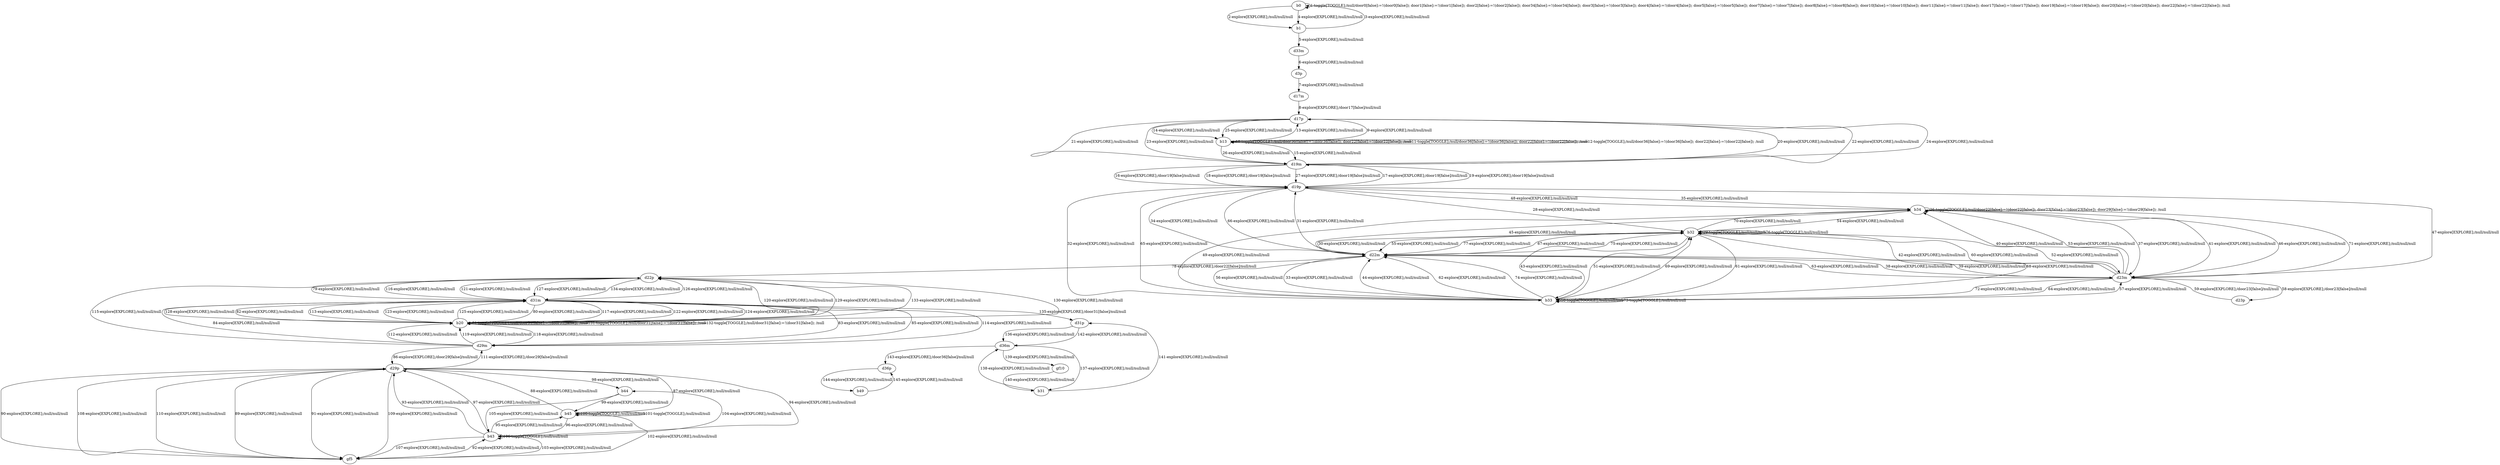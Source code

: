 # Total number of goals covered by this test: 2
# b49 --> d36p
# d36p --> b49

digraph g {
"b0" -> "b0" [label = "1-toggle[TOGGLE];/null/door0[false]:=!(door0[false]); door1[false]:=!(door1[false]); door2[false]:=!(door2[false]); door34[false]:=!(door34[false]); door3[false]:=!(door3[false]); door4[false]:=!(door4[false]); door5[false]:=!(door5[false]); door7[false]:=!(door7[false]); door8[false]:=!(door8[false]); door10[false]:=!(door10[false]); door11[false]:=!(door11[false]); door17[false]:=!(door17[false]); door19[false]:=!(door19[false]); door20[false]:=!(door20[false]); door22[false]:=!(door22[false]); /null"];
"b0" -> "b1" [label = "2-explore[EXPLORE];/null/null/null"];
"b1" -> "b0" [label = "3-explore[EXPLORE];/null/null/null"];
"b0" -> "b1" [label = "4-explore[EXPLORE];/null/null/null"];
"b1" -> "d33m" [label = "5-explore[EXPLORE];/null/null/null"];
"d33m" -> "d3p" [label = "6-explore[EXPLORE];/null/null/null"];
"d3p" -> "d17m" [label = "7-explore[EXPLORE];/null/null/null"];
"d17m" -> "d17p" [label = "8-explore[EXPLORE];/door17[false]/null/null"];
"d17p" -> "b13" [label = "9-explore[EXPLORE];/null/null/null"];
"b13" -> "b13" [label = "10-toggle[TOGGLE];/null/door36[false]:=!(door36[false]); door22[false]:=!(door22[false]); /null"];
"b13" -> "b13" [label = "11-toggle[TOGGLE];/null/door36[false]:=!(door36[false]); door22[false]:=!(door22[false]); /null"];
"b13" -> "b13" [label = "12-toggle[TOGGLE];/null/door36[false]:=!(door36[false]); door22[false]:=!(door22[false]); /null"];
"b13" -> "d17p" [label = "13-explore[EXPLORE];/null/null/null"];
"d17p" -> "b13" [label = "14-explore[EXPLORE];/null/null/null"];
"b13" -> "d19m" [label = "15-explore[EXPLORE];/null/null/null"];
"d19m" -> "d19p" [label = "16-explore[EXPLORE];/door19[false]/null/null"];
"d19p" -> "d19m" [label = "17-explore[EXPLORE];/door19[false]/null/null"];
"d19m" -> "d19p" [label = "18-explore[EXPLORE];/door19[false]/null/null"];
"d19p" -> "d19m" [label = "19-explore[EXPLORE];/door19[false]/null/null"];
"d19m" -> "d17p" [label = "20-explore[EXPLORE];/null/null/null"];
"d17p" -> "d19m" [label = "21-explore[EXPLORE];/null/null/null"];
"d19m" -> "d17p" [label = "22-explore[EXPLORE];/null/null/null"];
"d17p" -> "d19m" [label = "23-explore[EXPLORE];/null/null/null"];
"d19m" -> "d17p" [label = "24-explore[EXPLORE];/null/null/null"];
"d17p" -> "b13" [label = "25-explore[EXPLORE];/null/null/null"];
"b13" -> "d19m" [label = "26-explore[EXPLORE];/null/null/null"];
"d19m" -> "d19p" [label = "27-explore[EXPLORE];/door19[false]/null/null"];
"d19p" -> "b32" [label = "28-explore[EXPLORE];/null/null/null"];
"b32" -> "b32" [label = "29-toggle[TOGGLE];/null/null/null"];
"b32" -> "d22m" [label = "30-explore[EXPLORE];/null/null/null"];
"d22m" -> "d19p" [label = "31-explore[EXPLORE];/null/null/null"];
"d19p" -> "b33" [label = "32-explore[EXPLORE];/null/null/null"];
"b33" -> "d22m" [label = "33-explore[EXPLORE];/null/null/null"];
"d22m" -> "d19p" [label = "34-explore[EXPLORE];/null/null/null"];
"d19p" -> "b34" [label = "35-explore[EXPLORE];/null/null/null"];
"b34" -> "b34" [label = "36-toggle[TOGGLE];/null/door22[false]:=!(door22[false]); door23[false]:=!(door23[false]); door29[false]:=!(door29[false]); /null"];
"b34" -> "d23m" [label = "37-explore[EXPLORE];/null/null/null"];
"d23m" -> "d22m" [label = "38-explore[EXPLORE];/null/null/null"];
"d22m" -> "d23m" [label = "39-explore[EXPLORE];/null/null/null"];
"d23m" -> "b34" [label = "40-explore[EXPLORE];/null/null/null"];
"b34" -> "d23m" [label = "41-explore[EXPLORE];/null/null/null"];
"d23m" -> "b32" [label = "42-explore[EXPLORE];/null/null/null"];
"b32" -> "b33" [label = "43-explore[EXPLORE];/null/null/null"];
"b33" -> "d22m" [label = "44-explore[EXPLORE];/null/null/null"];
"d22m" -> "b34" [label = "45-explore[EXPLORE];/null/null/null"];
"b34" -> "d23m" [label = "46-explore[EXPLORE];/null/null/null"];
"d23m" -> "d19p" [label = "47-explore[EXPLORE];/null/null/null"];
"d19p" -> "b34" [label = "48-explore[EXPLORE];/null/null/null"];
"b34" -> "b33" [label = "49-explore[EXPLORE];/null/null/null"];
"b33" -> "b33" [label = "50-toggle[TOGGLE];/null/null/null"];
"b33" -> "b32" [label = "51-explore[EXPLORE];/null/null/null"];
"b32" -> "d23m" [label = "52-explore[EXPLORE];/null/null/null"];
"d23m" -> "b34" [label = "53-explore[EXPLORE];/null/null/null"];
"b34" -> "b32" [label = "54-explore[EXPLORE];/null/null/null"];
"b32" -> "d22m" [label = "55-explore[EXPLORE];/null/null/null"];
"d22m" -> "b33" [label = "56-explore[EXPLORE];/null/null/null"];
"b33" -> "d23m" [label = "57-explore[EXPLORE];/null/null/null"];
"d23m" -> "d23p" [label = "58-explore[EXPLORE];/door23[false]/null/null"];
"d23p" -> "d23m" [label = "59-explore[EXPLORE];/door23[false]/null/null"];
"d23m" -> "b32" [label = "60-explore[EXPLORE];/null/null/null"];
"b32" -> "b33" [label = "61-explore[EXPLORE];/null/null/null"];
"b33" -> "d22m" [label = "62-explore[EXPLORE];/null/null/null"];
"d22m" -> "d23m" [label = "63-explore[EXPLORE];/null/null/null"];
"d23m" -> "b33" [label = "64-explore[EXPLORE];/null/null/null"];
"b33" -> "d19p" [label = "65-explore[EXPLORE];/null/null/null"];
"d19p" -> "d22m" [label = "66-explore[EXPLORE];/null/null/null"];
"d22m" -> "b32" [label = "67-explore[EXPLORE];/null/null/null"];
"b32" -> "b33" [label = "68-explore[EXPLORE];/null/null/null"];
"b33" -> "b32" [label = "69-explore[EXPLORE];/null/null/null"];
"b32" -> "b34" [label = "70-explore[EXPLORE];/null/null/null"];
"b34" -> "d23m" [label = "71-explore[EXPLORE];/null/null/null"];
"d23m" -> "b33" [label = "72-explore[EXPLORE];/null/null/null"];
"b33" -> "b33" [label = "73-toggle[TOGGLE];/null/null/null"];
"b33" -> "d22m" [label = "74-explore[EXPLORE];/null/null/null"];
"d22m" -> "b32" [label = "75-explore[EXPLORE];/null/null/null"];
"b32" -> "b32" [label = "76-toggle[TOGGLE];/null/null/null"];
"b32" -> "d22m" [label = "77-explore[EXPLORE];/null/null/null"];
"d22m" -> "d22p" [label = "78-explore[EXPLORE];/door22[false]/null/null"];
"d22p" -> "d31m" [label = "79-explore[EXPLORE];/null/null/null"];
"d31m" -> "b20" [label = "80-explore[EXPLORE];/null/null/null"];
"b20" -> "b20" [label = "81-toggle[TOGGLE];/null/door31[false]:=!(door31[false]); /null"];
"b20" -> "d31m" [label = "82-explore[EXPLORE];/null/null/null"];
"d31m" -> "d29m" [label = "83-explore[EXPLORE];/null/null/null"];
"d29m" -> "d31m" [label = "84-explore[EXPLORE];/null/null/null"];
"d31m" -> "d29m" [label = "85-explore[EXPLORE];/null/null/null"];
"d29m" -> "d29p" [label = "86-explore[EXPLORE];/door29[false]/null/null"];
"d29p" -> "b45" [label = "87-explore[EXPLORE];/null/null/null"];
"b45" -> "d29p" [label = "88-explore[EXPLORE];/null/null/null"];
"d29p" -> "gf5" [label = "89-explore[EXPLORE];/null/null/null"];
"gf5" -> "d29p" [label = "90-explore[EXPLORE];/null/null/null"];
"d29p" -> "gf5" [label = "91-explore[EXPLORE];/null/null/null"];
"gf5" -> "b43" [label = "92-explore[EXPLORE];/null/null/null"];
"b43" -> "d29p" [label = "93-explore[EXPLORE];/null/null/null"];
"d29p" -> "b43" [label = "94-explore[EXPLORE];/null/null/null"];
"b43" -> "b45" [label = "95-explore[EXPLORE];/null/null/null"];
"b45" -> "b43" [label = "96-explore[EXPLORE];/null/null/null"];
"b43" -> "d29p" [label = "97-explore[EXPLORE];/null/null/null"];
"d29p" -> "b44" [label = "98-explore[EXPLORE];/null/null/null"];
"b44" -> "b45" [label = "99-explore[EXPLORE];/null/null/null"];
"b45" -> "b45" [label = "100-toggle[TOGGLE];/null/null/null"];
"b45" -> "b45" [label = "101-toggle[TOGGLE];/null/null/null"];
"b45" -> "gf5" [label = "102-explore[EXPLORE];/null/null/null"];
"gf5" -> "b43" [label = "103-explore[EXPLORE];/null/null/null"];
"b43" -> "b44" [label = "104-explore[EXPLORE];/null/null/null"];
"b44" -> "b43" [label = "105-explore[EXPLORE];/null/null/null"];
"b43" -> "b43" [label = "106-toggle[TOGGLE];/null/null/null"];
"b43" -> "gf5" [label = "107-explore[EXPLORE];/null/null/null"];
"gf5" -> "d29p" [label = "108-explore[EXPLORE];/null/null/null"];
"d29p" -> "gf5" [label = "109-explore[EXPLORE];/null/null/null"];
"gf5" -> "d29p" [label = "110-explore[EXPLORE];/null/null/null"];
"d29p" -> "d29m" [label = "111-explore[EXPLORE];/door29[false]/null/null"];
"d29m" -> "b20" [label = "112-explore[EXPLORE];/null/null/null"];
"b20" -> "d31m" [label = "113-explore[EXPLORE];/null/null/null"];
"d31m" -> "d29m" [label = "114-explore[EXPLORE];/null/null/null"];
"d29m" -> "d22p" [label = "115-explore[EXPLORE];/null/null/null"];
"d22p" -> "d31m" [label = "116-explore[EXPLORE];/null/null/null"];
"d31m" -> "b20" [label = "117-explore[EXPLORE];/null/null/null"];
"b20" -> "d29m" [label = "118-explore[EXPLORE];/null/null/null"];
"d29m" -> "b20" [label = "119-explore[EXPLORE];/null/null/null"];
"b20" -> "d22p" [label = "120-explore[EXPLORE];/null/null/null"];
"d22p" -> "d31m" [label = "121-explore[EXPLORE];/null/null/null"];
"d31m" -> "b20" [label = "122-explore[EXPLORE];/null/null/null"];
"b20" -> "d31m" [label = "123-explore[EXPLORE];/null/null/null"];
"d31m" -> "b20" [label = "124-explore[EXPLORE];/null/null/null"];
"b20" -> "d31m" [label = "125-explore[EXPLORE];/null/null/null"];
"d31m" -> "d22p" [label = "126-explore[EXPLORE];/null/null/null"];
"d22p" -> "d31m" [label = "127-explore[EXPLORE];/null/null/null"];
"d31m" -> "b20" [label = "128-explore[EXPLORE];/null/null/null"];
"b20" -> "d22p" [label = "129-explore[EXPLORE];/null/null/null"];
"d22p" -> "b20" [label = "130-explore[EXPLORE];/null/null/null"];
"b20" -> "b20" [label = "131-toggle[TOGGLE];/null/door31[false]:=!(door31[false]); /null"];
"b20" -> "b20" [label = "132-toggle[TOGGLE];/null/door31[false]:=!(door31[false]); /null"];
"b20" -> "d22p" [label = "133-explore[EXPLORE];/null/null/null"];
"d22p" -> "d31m" [label = "134-explore[EXPLORE];/null/null/null"];
"d31m" -> "d31p" [label = "135-explore[EXPLORE];/door31[false]/null/null"];
"d31p" -> "d36m" [label = "136-explore[EXPLORE];/null/null/null"];
"d36m" -> "b31" [label = "137-explore[EXPLORE];/null/null/null"];
"b31" -> "d36m" [label = "138-explore[EXPLORE];/null/null/null"];
"d36m" -> "gf10" [label = "139-explore[EXPLORE];/null/null/null"];
"gf10" -> "b31" [label = "140-explore[EXPLORE];/null/null/null"];
"b31" -> "d31p" [label = "141-explore[EXPLORE];/null/null/null"];
"d31p" -> "d36m" [label = "142-explore[EXPLORE];/null/null/null"];
"d36m" -> "d36p" [label = "143-explore[EXPLORE];/door36[false]/null/null"];
"d36p" -> "b49" [label = "144-explore[EXPLORE];/null/null/null"];
"b49" -> "d36p" [label = "145-explore[EXPLORE];/null/null/null"];
}